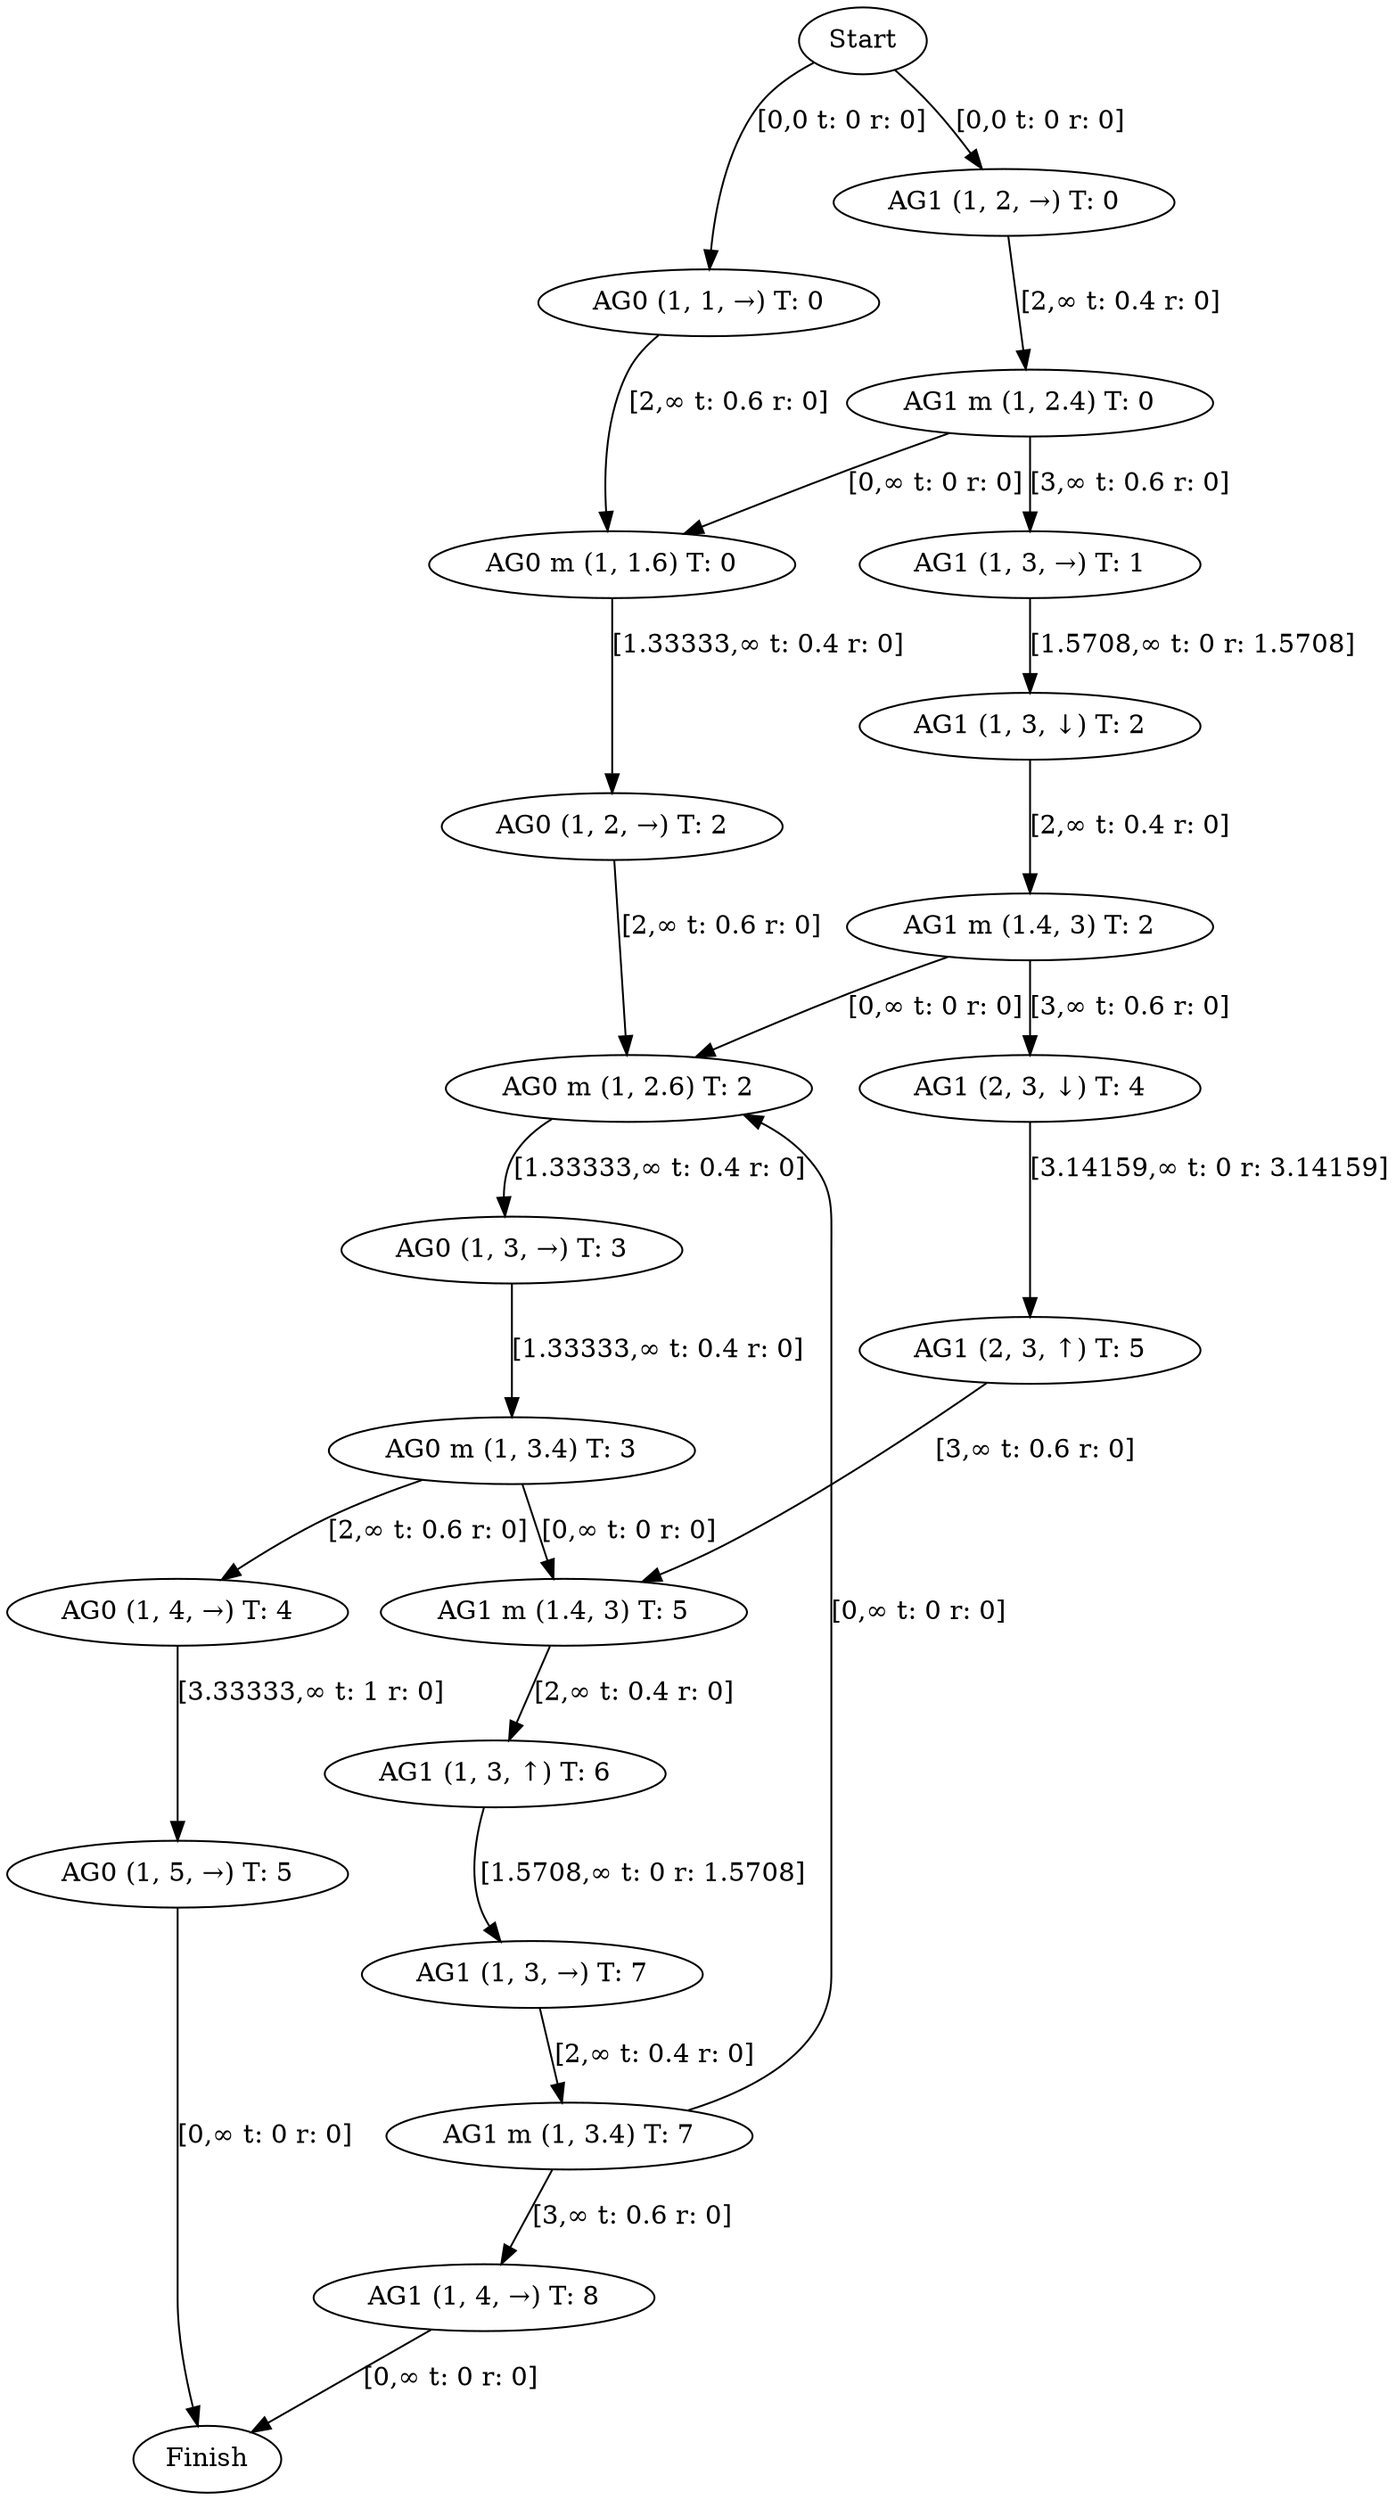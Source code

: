 digraph G {
0[agent_id="-3", loc1="-3", loc2="-3", isMarker="0", label="Start"];
1[agent_id="-4", loc1="-4", loc2="-4", isMarker="0", label="Finish"];
2[agent_id="0", loc1="8", loc2="-1", isMarker="0", label="AG0 (1, 1, &#8594;) T: 0"];
3[agent_id="0", loc1="9", loc2="8", isMarker="1", label="AG0 m (1, 1.6) T: 0"];
4[agent_id="0", loc1="9", loc2="-1", isMarker="0", label="AG0 (1, 2, &#8594;) T: 2"];
5[agent_id="0", loc1="10", loc2="9", isMarker="1", label="AG0 m (1, 2.6) T: 2"];
6[agent_id="0", loc1="10", loc2="-1", isMarker="0", label="AG0 (1, 3, &#8594;) T: 3"];
7[agent_id="0", loc1="10", loc2="11", isMarker="1", label="AG0 m (1, 3.4) T: 3"];
8[agent_id="0", loc1="11", loc2="-1", isMarker="0", label="AG0 (1, 4, &#8594;) T: 4"];
9[agent_id="0", loc1="12", loc2="-1", isMarker="0", label="AG0 (1, 5, &#8594;) T: 5"];
10[agent_id="1", loc1="9", loc2="-1", isMarker="0", label="AG1 (1, 2, &#8594;) T: 0"];
11[agent_id="1", loc1="9", loc2="10", isMarker="1", label="AG1 m (1, 2.4) T: 0"];
12[agent_id="1", loc1="10", loc2="-1", isMarker="0", label="AG1 (1, 3, &#8594;) T: 1"];
13[agent_id="1", loc1="10", loc2="-1", isMarker="0", label="AG1 (1, 3, &#8595;) T: 2"];
14[agent_id="1", loc1="10", loc2="17", isMarker="1", label="AG1 m (1.4, 3) T: 2"];
15[agent_id="1", loc1="17", loc2="-1", isMarker="0", label="AG1 (2, 3, &#8595;) T: 4"];
16[agent_id="1", loc1="17", loc2="-1", isMarker="0", label="AG1 (2, 3, &#8593;) T: 5"];
17[agent_id="1", loc1="10", loc2="17", isMarker="1", label="AG1 m (1.4, 3) T: 5"];
18[agent_id="1", loc1="10", loc2="-1", isMarker="0", label="AG1 (1, 3, &#8593;) T: 6"];
19[agent_id="1", loc1="10", loc2="-1", isMarker="0", label="AG1 (1, 3, &#8594;) T: 7"];
20[agent_id="1", loc1="10", loc2="11", isMarker="1", label="AG1 m (1, 3.4) T: 7"];
21[agent_id="1", loc1="11", loc2="-1", isMarker="0", label="AG1 (1, 4, &#8594;) T: 8"];
0->2 [src_agent_id="-3", dst_agent_id="0", label="[0,0 t: 0 r: 0]"];
3->4 [src_agent_id="0", dst_agent_id="0", label="[1.33333,&#8734; t: 0.4 r: 0]"];
5->6 [src_agent_id="0", dst_agent_id="0", label="[1.33333,&#8734; t: 0.4 r: 0]"];
6->7 [src_agent_id="0", dst_agent_id="0", label="[1.33333,&#8734; t: 0.4 r: 0]"];
9->1 [src_agent_id="0", dst_agent_id="-4", label="[0,&#8734; t: 0 r: 0]"];
0->10 [src_agent_id="-3", dst_agent_id="1", label="[0,0 t: 0 r: 0]"];
10->11 [src_agent_id="1", dst_agent_id="1", label="[2,&#8734; t: 0.4 r: 0]"];
12->13 [src_agent_id="1", dst_agent_id="1", label="[1.5708,&#8734; t: 0 r: 1.5708]"];
13->14 [src_agent_id="1", dst_agent_id="1", label="[2,&#8734; t: 0.4 r: 0]"];
15->16 [src_agent_id="1", dst_agent_id="1", label="[3.14159,&#8734; t: 0 r: 3.14159]"];
17->18 [src_agent_id="1", dst_agent_id="1", label="[2,&#8734; t: 0.4 r: 0]"];
18->19 [src_agent_id="1", dst_agent_id="1", label="[1.5708,&#8734; t: 0 r: 1.5708]"];
19->20 [src_agent_id="1", dst_agent_id="1", label="[2,&#8734; t: 0.4 r: 0]"];
21->1 [src_agent_id="1", dst_agent_id="-4", label="[0,&#8734; t: 0 r: 0]"];
7->17 [src_agent_id="0", dst_agent_id="1", label="[0,&#8734; t: 0 r: 0]"];
20->5 [src_agent_id="1", dst_agent_id="0", label="[0,&#8734; t: 0 r: 0]"];
11->3 [src_agent_id="1", dst_agent_id="0", label="[0,&#8734; t: 0 r: 0]"];
14->5 [src_agent_id="1", dst_agent_id="0", label="[0,&#8734; t: 0 r: 0]"];
2->3 [src_agent_id="0", dst_agent_id="0", label="[2,&#8734; t: 0.6 r: 0]"];
4->5 [src_agent_id="0", dst_agent_id="0", label="[2,&#8734; t: 0.6 r: 0]"];
7->8 [src_agent_id="0", dst_agent_id="0", label="[2,&#8734; t: 0.6 r: 0]"];
8->9 [src_agent_id="0", dst_agent_id="0", label="[3.33333,&#8734; t: 1 r: 0]"];
11->12 [src_agent_id="1", dst_agent_id="1", label="[3,&#8734; t: 0.6 r: 0]"];
14->15 [src_agent_id="1", dst_agent_id="1", label="[3,&#8734; t: 0.6 r: 0]"];
16->17 [src_agent_id="1", dst_agent_id="1", label="[3,&#8734; t: 0.6 r: 0]"];
20->21 [src_agent_id="1", dst_agent_id="1", label="[3,&#8734; t: 0.6 r: 0]"];
}
